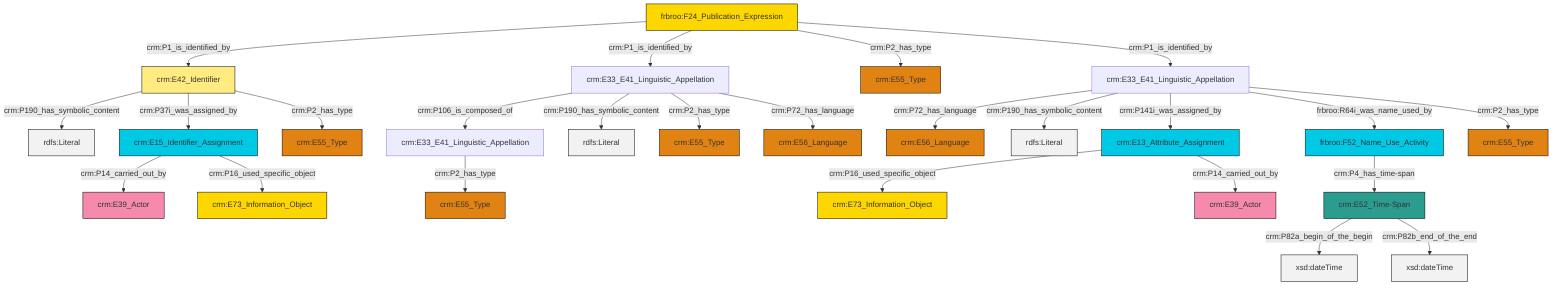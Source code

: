 graph TD
classDef Literal fill:#f2f2f2,stroke:#000000;
classDef CRM_Entity fill:#FFFFFF,stroke:#000000;
classDef Temporal_Entity fill:#00C9E6, stroke:#000000;
classDef Type fill:#E18312, stroke:#000000;
classDef Time-Span fill:#2C9C91, stroke:#000000;
classDef Appellation fill:#FFEB7F, stroke:#000000;
classDef Place fill:#008836, stroke:#000000;
classDef Persistent_Item fill:#B266B2, stroke:#000000;
classDef Conceptual_Object fill:#FFD700, stroke:#000000;
classDef Physical_Thing fill:#D2B48C, stroke:#000000;
classDef Actor fill:#f58aad, stroke:#000000;
classDef PC_Classes fill:#4ce600, stroke:#000000;
classDef Multi fill:#cccccc,stroke:#000000;

0["crm:E33_E41_Linguistic_Appellation"]:::Default -->|crm:P72_has_language| 1["crm:E56_Language"]:::Type
2["crm:E42_Identifier"]:::Appellation -->|crm:P190_has_symbolic_content| 3[rdfs:Literal]:::Literal
12["frbroo:F24_Publication_Expression"]:::Conceptual_Object -->|crm:P1_is_identified_by| 2["crm:E42_Identifier"]:::Appellation
0["crm:E33_E41_Linguistic_Appellation"]:::Default -->|crm:P190_has_symbolic_content| 17[rdfs:Literal]:::Literal
18["crm:E15_Identifier_Assignment"]:::Temporal_Entity -->|crm:P14_carried_out_by| 19["crm:E39_Actor"]:::Actor
0["crm:E33_E41_Linguistic_Appellation"]:::Default -->|crm:P141i_was_assigned_by| 22["crm:E13_Attribute_Assignment"]:::Temporal_Entity
18["crm:E15_Identifier_Assignment"]:::Temporal_Entity -->|crm:P16_used_specific_object| 24["crm:E73_Information_Object"]:::Conceptual_Object
6["crm:E52_Time-Span"]:::Time-Span -->|crm:P82a_begin_of_the_begin| 25[xsd:dateTime]:::Literal
6["crm:E52_Time-Span"]:::Time-Span -->|crm:P82b_end_of_the_end| 26[xsd:dateTime]:::Literal
30["crm:E33_E41_Linguistic_Appellation"]:::Default -->|crm:P106_is_composed_of| 13["crm:E33_E41_Linguistic_Appellation"]:::Default
2["crm:E42_Identifier"]:::Appellation -->|crm:P37i_was_assigned_by| 18["crm:E15_Identifier_Assignment"]:::Temporal_Entity
2["crm:E42_Identifier"]:::Appellation -->|crm:P2_has_type| 10["crm:E55_Type"]:::Type
0["crm:E33_E41_Linguistic_Appellation"]:::Default -->|frbroo:R64i_was_name_used_by| 32["frbroo:F52_Name_Use_Activity"]:::Temporal_Entity
12["frbroo:F24_Publication_Expression"]:::Conceptual_Object -->|crm:P1_is_identified_by| 30["crm:E33_E41_Linguistic_Appellation"]:::Default
13["crm:E33_E41_Linguistic_Appellation"]:::Default -->|crm:P2_has_type| 15["crm:E55_Type"]:::Type
0["crm:E33_E41_Linguistic_Appellation"]:::Default -->|crm:P2_has_type| 36["crm:E55_Type"]:::Type
22["crm:E13_Attribute_Assignment"]:::Temporal_Entity -->|crm:P16_used_specific_object| 27["crm:E73_Information_Object"]:::Conceptual_Object
30["crm:E33_E41_Linguistic_Appellation"]:::Default -->|crm:P190_has_symbolic_content| 39[rdfs:Literal]:::Literal
32["frbroo:F52_Name_Use_Activity"]:::Temporal_Entity -->|crm:P4_has_time-span| 6["crm:E52_Time-Span"]:::Time-Span
30["crm:E33_E41_Linguistic_Appellation"]:::Default -->|crm:P2_has_type| 4["crm:E55_Type"]:::Type
30["crm:E33_E41_Linguistic_Appellation"]:::Default -->|crm:P72_has_language| 40["crm:E56_Language"]:::Type
12["frbroo:F24_Publication_Expression"]:::Conceptual_Object -->|crm:P2_has_type| 8["crm:E55_Type"]:::Type
12["frbroo:F24_Publication_Expression"]:::Conceptual_Object -->|crm:P1_is_identified_by| 0["crm:E33_E41_Linguistic_Appellation"]:::Default
22["crm:E13_Attribute_Assignment"]:::Temporal_Entity -->|crm:P14_carried_out_by| 20["crm:E39_Actor"]:::Actor